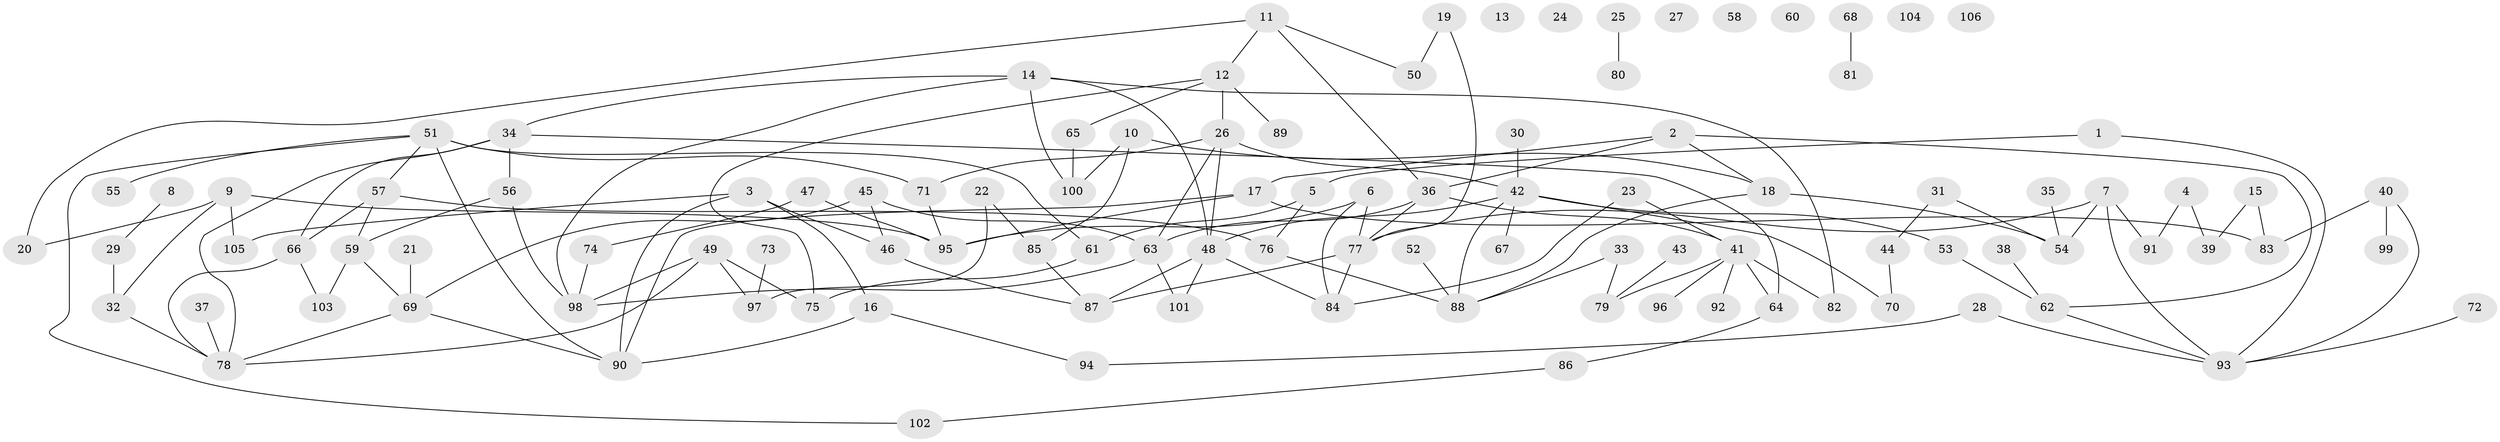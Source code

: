 // coarse degree distribution, {7: 0.13043478260869565, 6: 0.043478260869565216, 13: 0.043478260869565216, 3: 0.21739130434782608, 1: 0.08695652173913043, 5: 0.13043478260869565, 2: 0.30434782608695654, 4: 0.043478260869565216}
// Generated by graph-tools (version 1.1) at 2025/48/03/04/25 22:48:25]
// undirected, 106 vertices, 145 edges
graph export_dot {
  node [color=gray90,style=filled];
  1;
  2;
  3;
  4;
  5;
  6;
  7;
  8;
  9;
  10;
  11;
  12;
  13;
  14;
  15;
  16;
  17;
  18;
  19;
  20;
  21;
  22;
  23;
  24;
  25;
  26;
  27;
  28;
  29;
  30;
  31;
  32;
  33;
  34;
  35;
  36;
  37;
  38;
  39;
  40;
  41;
  42;
  43;
  44;
  45;
  46;
  47;
  48;
  49;
  50;
  51;
  52;
  53;
  54;
  55;
  56;
  57;
  58;
  59;
  60;
  61;
  62;
  63;
  64;
  65;
  66;
  67;
  68;
  69;
  70;
  71;
  72;
  73;
  74;
  75;
  76;
  77;
  78;
  79;
  80;
  81;
  82;
  83;
  84;
  85;
  86;
  87;
  88;
  89;
  90;
  91;
  92;
  93;
  94;
  95;
  96;
  97;
  98;
  99;
  100;
  101;
  102;
  103;
  104;
  105;
  106;
  1 -- 5;
  1 -- 93;
  2 -- 17;
  2 -- 18;
  2 -- 36;
  2 -- 62;
  3 -- 16;
  3 -- 46;
  3 -- 90;
  3 -- 105;
  4 -- 39;
  4 -- 91;
  5 -- 61;
  5 -- 76;
  6 -- 77;
  6 -- 84;
  6 -- 95;
  7 -- 54;
  7 -- 77;
  7 -- 91;
  7 -- 93;
  8 -- 29;
  9 -- 20;
  9 -- 32;
  9 -- 95;
  9 -- 105;
  10 -- 18;
  10 -- 85;
  10 -- 100;
  11 -- 12;
  11 -- 20;
  11 -- 36;
  11 -- 50;
  12 -- 26;
  12 -- 65;
  12 -- 75;
  12 -- 89;
  14 -- 34;
  14 -- 48;
  14 -- 82;
  14 -- 98;
  14 -- 100;
  15 -- 39;
  15 -- 83;
  16 -- 90;
  16 -- 94;
  17 -- 83;
  17 -- 90;
  17 -- 95;
  18 -- 54;
  18 -- 88;
  19 -- 50;
  19 -- 77;
  21 -- 69;
  22 -- 85;
  22 -- 97;
  23 -- 41;
  23 -- 84;
  25 -- 80;
  26 -- 42;
  26 -- 48;
  26 -- 63;
  26 -- 71;
  28 -- 93;
  28 -- 94;
  29 -- 32;
  30 -- 42;
  31 -- 44;
  31 -- 54;
  32 -- 78;
  33 -- 79;
  33 -- 88;
  34 -- 56;
  34 -- 64;
  34 -- 66;
  34 -- 78;
  35 -- 54;
  36 -- 41;
  36 -- 63;
  36 -- 77;
  37 -- 78;
  38 -- 62;
  40 -- 83;
  40 -- 93;
  40 -- 99;
  41 -- 64;
  41 -- 79;
  41 -- 82;
  41 -- 92;
  41 -- 96;
  42 -- 48;
  42 -- 53;
  42 -- 67;
  42 -- 70;
  42 -- 88;
  43 -- 79;
  44 -- 70;
  45 -- 46;
  45 -- 63;
  45 -- 69;
  46 -- 87;
  47 -- 74;
  47 -- 95;
  48 -- 84;
  48 -- 87;
  48 -- 101;
  49 -- 75;
  49 -- 78;
  49 -- 97;
  49 -- 98;
  51 -- 55;
  51 -- 57;
  51 -- 61;
  51 -- 71;
  51 -- 90;
  51 -- 102;
  52 -- 88;
  53 -- 62;
  56 -- 59;
  56 -- 98;
  57 -- 59;
  57 -- 66;
  57 -- 76;
  59 -- 69;
  59 -- 103;
  61 -- 75;
  62 -- 93;
  63 -- 98;
  63 -- 101;
  64 -- 86;
  65 -- 100;
  66 -- 78;
  66 -- 103;
  68 -- 81;
  69 -- 78;
  69 -- 90;
  71 -- 95;
  72 -- 93;
  73 -- 97;
  74 -- 98;
  76 -- 88;
  77 -- 84;
  77 -- 87;
  85 -- 87;
  86 -- 102;
}
